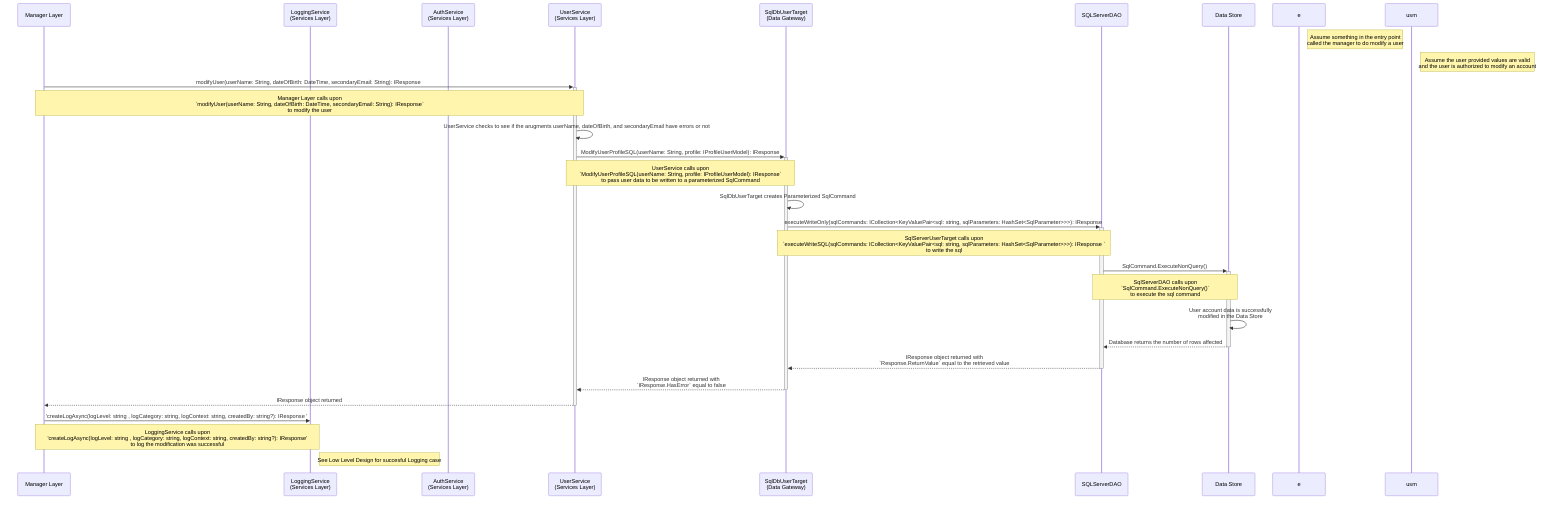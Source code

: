 sequenceDiagram

    # MethodName(varaibleName : dataType) : ReturnType

    participant ml as Manager Layer
    participant ls as LoggingService<br>(Services Layer)
    participant as as AuthService<br>(Services Layer)
    participant uc as UserService<br>(Services Layer)
    participant dg as SqlDbUserTarget<br>(Data Gateway)
    participant da as SQLServerDAO
    participant ds as Data Store

    Note Right of e: Assume something in the entry point<br>called the manager to do modify a user
    Note Right of usm: Assume the user provided values are valid<br>and the user is authorized to modify an account

    ml->>+uc:  modifyUser(userName: String, dateOfBirth: DateTime, secondaryEmail: String): IResponse
        Note over ml,uc: Manager Layer calls upon<br>`modifyUser(userName: String, dateOfBirth: DateTime, secondaryEmail: String): IResponse`<br>to modify the user

    # UserService should check/ validate data passed through
    uc->>uc: UserService checks to see if the arugments userName, dateOfBirth, and secondaryEmail have errors or not

    # Modify the user
     uc->>+dg: ModifyUserProfileSQL(userName: String, profile: IProfileUserModel): IResponse
     Note over uc,dg: UserService calls upon<br>`ModifyUserProfileSQL(userName: String, profile: IProfileUserModel): IResponse`<br>to pass user data to be written to a parameterized SqlCommand

    dg->>dg: SqlDbUserTarget creates Parameterized SqlCommand

    dg->>+da:  executeWriteOnly(sqlCommands: ICollection<KeyValuePair<sql: string, sqlParameters: HashSet<SqlParameter>>>): IResponse
    Note over dg,da: SqlServerUserTarget calls upon<br>`executeWriteSQL(sqlCommands: ICollection<KeyValuePair<sql: string, sqlParameters: HashSet<SqlParameter>>>): IResponse `<br>to write the sql

    da->>+ds: SqlCommand.ExecuteNonQuery()
    Note over da,ds: SqlServerDAO calls upon<br>`SqlCommand.ExecuteNonQuery()`<br>to execute the sql command

    ds->>ds: User account data is successfully<br>modified in the Data Store

    ds-->>-da: Database returns the number of rows affected

    da-->>-dg: IResponse object returned with<br>`Response.ReturnValue` equal to the retrieved value

    dg-->>-uc: IResponse object returned with<br>`IResponse.HasError` equal to false

    uc-->>-ml: IResponse object returned

    ml ->> ls: 'createLogAsync(logLevel: string , logCategory: string, logContext: string, createdBy: string?): IResponse '
         Note over ml,ls: LoggingService calls upon<br>'createLogAsync(logLevel: string , logCategory: string, logContext: string, createdBy: string?): IResponse'<br> to log the modification was successful
         Note right of ls: See Low Level Design for succesful Logging case